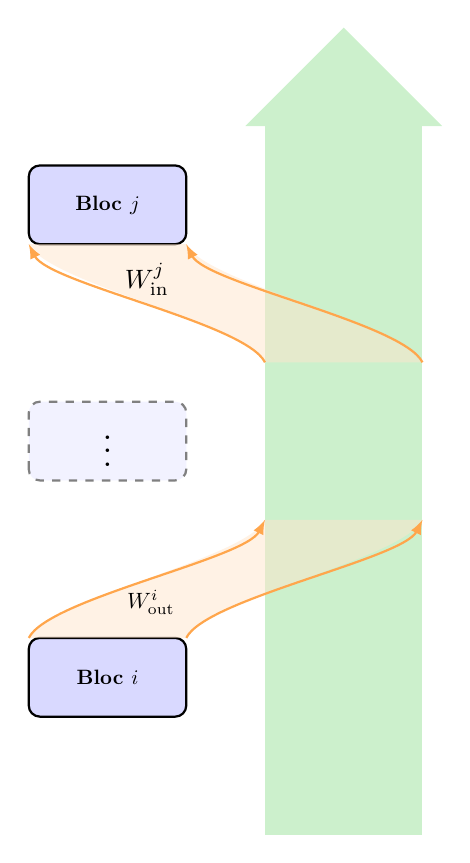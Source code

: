 ﻿\begin{tikzpicture}[scale=0.5]

% Flux
\fill[green!70!black!20] (2.5,1) rectangle ++ (4,18);
\fill[green!70!black!20] (2,19) -- ++ (5,0) -- ++ (-2.5,2.5) -- cycle;

%\node at (4.5,0.5) [align = center] {\bf Flux résiduel \\ $\mathbb{R}^n \times \mathbb{R}^K$}; 

% Bloc
\draw[rounded corners, thick, fill=blue!15] (-3.5,4) rectangle ++(4,2) node[pos=0.5, scale=0.75]{\bf Bloc $i$};

% Flèche dessous
% \fill[orange!20, opacity=0.5] 
% (2.5,1)  .. controls ++(-0.5,1) and ++(0.5,-1)  ..  ++(-6,3) 
% -- ++ (4,0)
%   .. controls ++(0.5,-1) and ++(-0.5,1)  ..  ++(6,-3)
% -- cycle;
% 
% \draw[orange!70, thick, ->, >=latex] (2.5,1)  .. controls ++(-0.5,1) and ++(0.5,-1)  ..  ++(-6,3);
% 
% \draw[orange!70, thick, ->, >=latex] (6.5,1)  .. controls ++(-0.5,1) and ++(0.5,-1)  ..  ++(-6,3);

% Flèche dessus
\fill[orange!20, opacity=0.5] 
(2.5,9) .. controls ++(-0.5,-1) and ++(0.5,1)  ..  ++(-6,-3)
-- ++ (4,0)
.. controls ++(0.5,1) and ++(-0.5,-1)  ..  ++(6,3)
-- cycle;

\draw[orange!70, thick, <-, >=latex] (2.5,9) .. controls ++(-0.5,-1) and ++(0.5,1)  ..  ++(-6,-3);

\draw[orange!70, thick, <-, >=latex] (6.5,9) .. controls ++(-0.5,-1) and ++(0.5,1)  ..  ++(-6,-3);



%\node[scale=1.2] at (4.5,0.5) {$x_i$};
%\node[scale=1.2] at (-0.5,3.1) {$W_{\text{in}}^i$};
%\node[scale=1.2] at (-0.5,5) {$b_i$};
\node[scale=0.8] at (-0.4,6.9) {$W_{\text{out}}^i$};
%\node[scale=1.2] at (4.5,9.5) {$x_{i+1} = x_i + y_i$};

% Blocs intermediaires
\draw[rounded corners, dashed, draw=black!50, thick, fill=blue!5] (-3.5,10) rectangle ++(4,2) node[pos=0.5, scale=1.2]{$\vdots$};


\begin{scope}[yshift=12cm]
% Bloc
\draw[rounded corners, thick, fill=blue!15] (-3.5,4) rectangle ++(4,2) node[pos=0.5, scale=0.75]{\bf Bloc $j$};

% Flèche dessous
\fill[orange!20, opacity=0.5] 
(2.5,1)  .. controls ++(-0.5,1) and ++(0.5,-1)  ..  ++(-6,3) 
-- ++ (4,0)
  .. controls ++(0.5,-1) and ++(-0.5,1)  ..  ++(6,-3)
-- cycle;

\draw[orange!70, thick, ->, >=latex] (2.5,1)  .. controls ++(-0.5,1) and ++(0.5,-1)  ..  ++(-6,3);

\draw[orange!70, thick, ->, >=latex] (6.5,1)  .. controls ++(-0.5,1) and ++(0.5,-1)  ..  ++(-6,3);

\node[scale=1.2,scale=0.8] at (-0.5,3.1) {$W_{\text{in}}^{j}$};
\end{scope}

\end{tikzpicture}